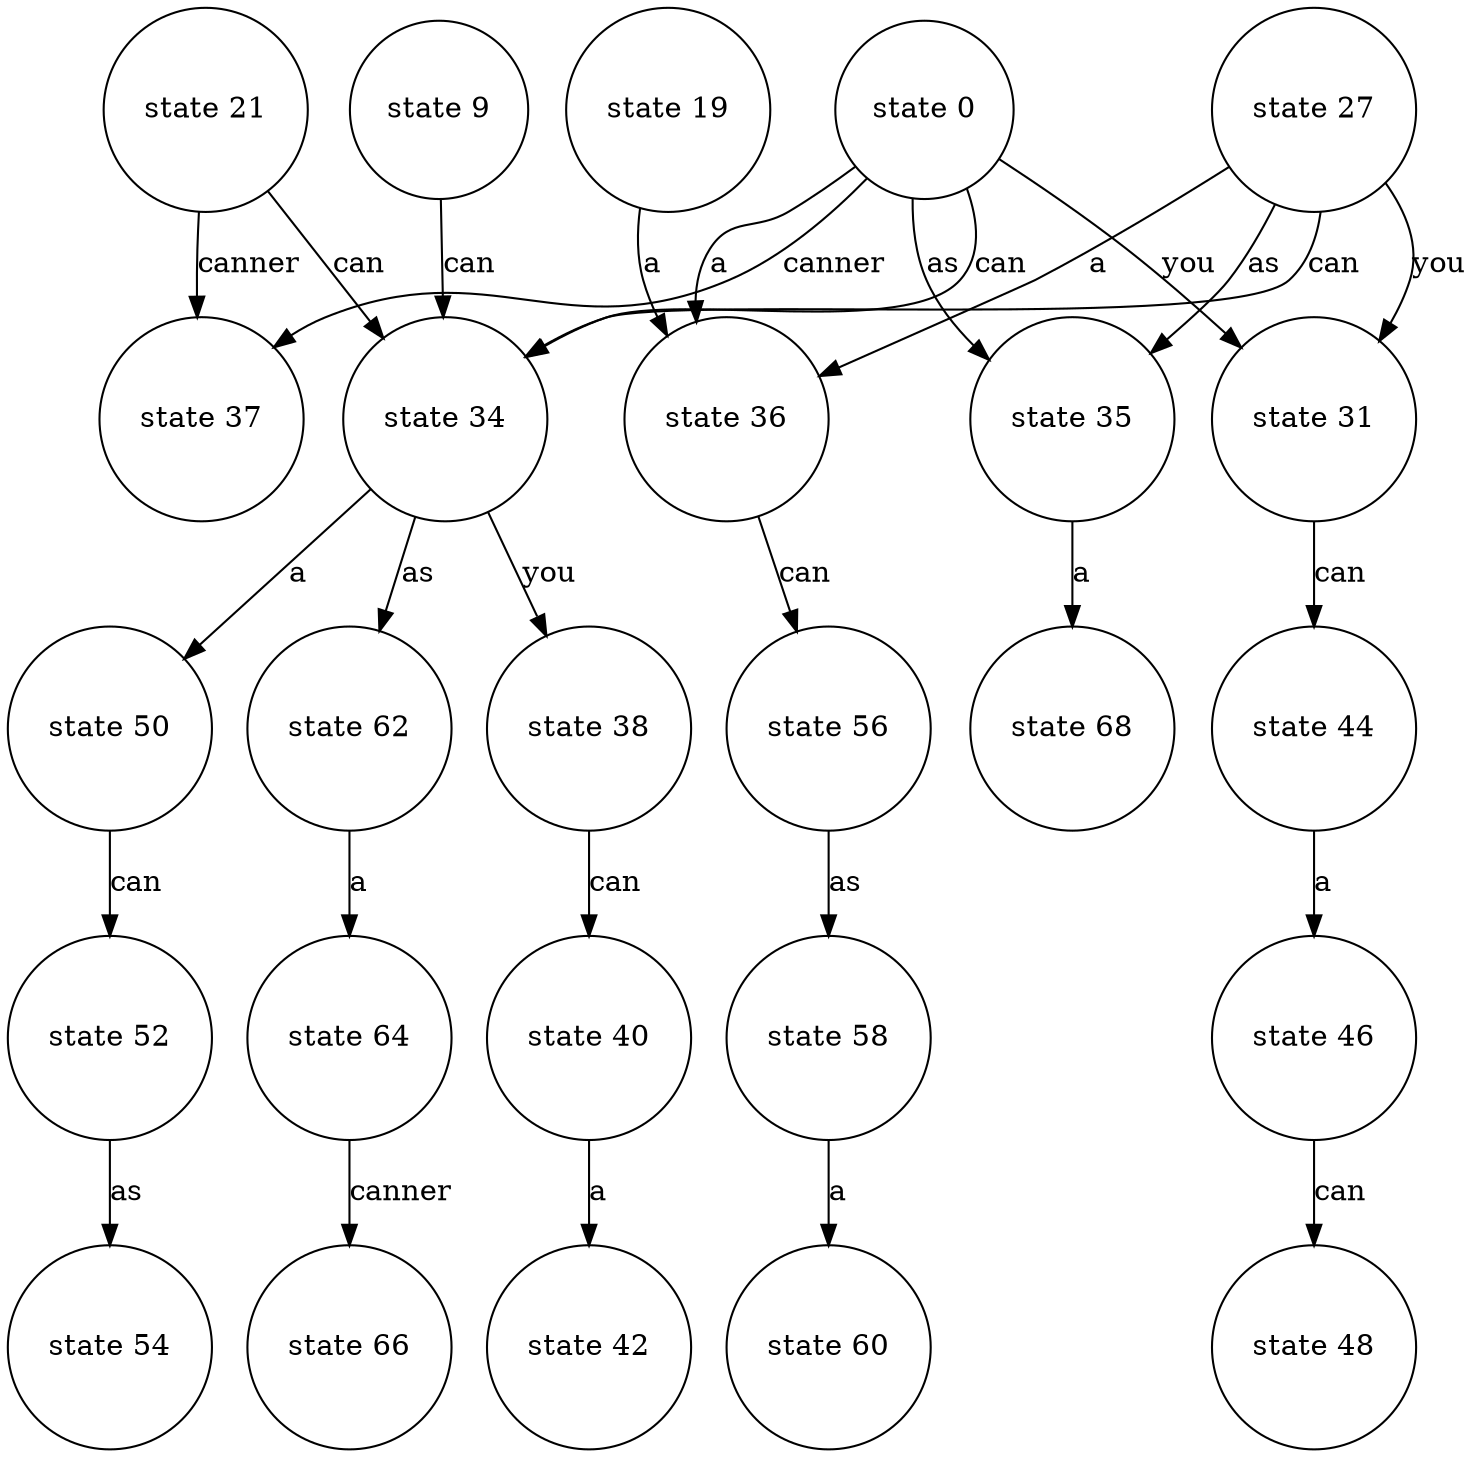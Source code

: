 digraph abc{ 
node [shape = circle, ordering=out];"state 56" -> "state 58" [ label="as" ]; 
"state 21" -> "state 37" [ label="canner" ]; 
"state 21" -> "state 34" [ label="can" ]; 
"state 9" -> "state 34" [ label="can" ]; 
"state 35" -> "state 68" [ label="a" ]; 
"state 38" -> "state 40" [ label="can" ]; 
"state 0" -> "state 36" [ label="a" ]; 
"state 0" -> "state 37" [ label="canner" ]; 
"state 0" -> "state 35" [ label="as" ]; 
"state 0" -> "state 34" [ label="can" ]; 
"state 0" -> "state 31" [ label="you" ]; 
"state 46" -> "state 48" [ label="can" ]; 
"state 52" -> "state 54" [ label="as" ]; 
"state 58" -> "state 60" [ label="a" ]; 
"state 50" -> "state 52" [ label="can" ]; 
"state 19" -> "state 36" [ label="a" ]; 
"state 36" -> "state 56" [ label="can" ]; 
"state 44" -> "state 46" [ label="a" ]; 
"state 31" -> "state 44" [ label="can" ]; 
"state 40" -> "state 42" [ label="a" ]; 
"state 27" -> "state 36" [ label="a" ]; 
"state 27" -> "state 35" [ label="as" ]; 
"state 27" -> "state 34" [ label="can" ]; 
"state 27" -> "state 31" [ label="you" ]; 
"state 34" -> "state 50" [ label="a" ]; 
"state 34" -> "state 62" [ label="as" ]; 
"state 34" -> "state 38" [ label="you" ]; 
"state 62" -> "state 64" [ label="a" ]; 
"state 64" -> "state 66" [ label="canner" ]; 
}